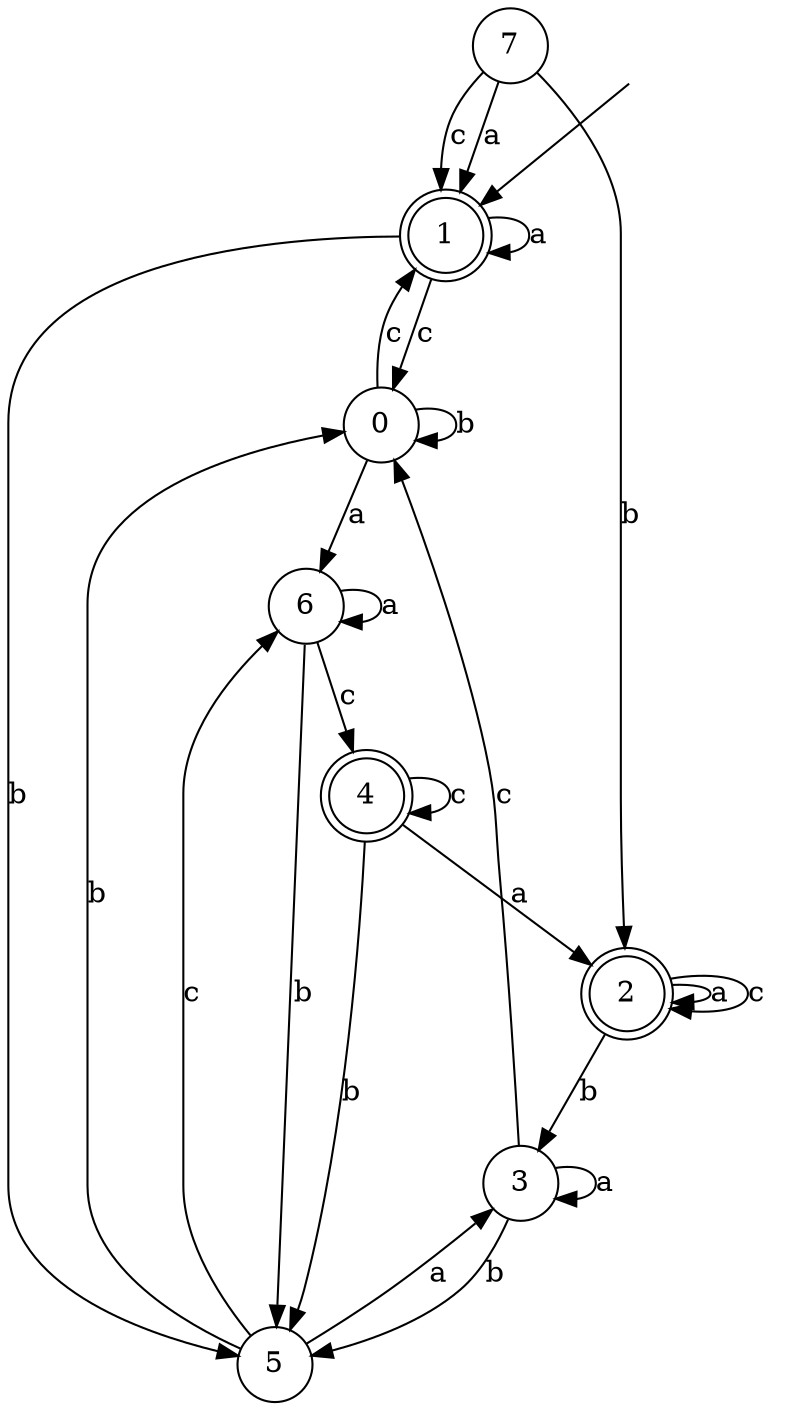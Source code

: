 digraph g {
__start [label=""shape=none]
	1[shape="doublecircle" label="1"]
	0[shape="circle" label="0"]
	2[shape="doublecircle" label="2"]
	3[shape="circle" label="3"]
	4[shape="doublecircle" label="4"]
	5[shape="circle" label="5"]
	6[shape="circle" label="6"]
	7[shape="circle" label="7"]

__start -> 1
	0 -> 6 [label="a"]
	0 -> 0 [label="b"]
	0 -> 1 [label="c"]
	1 -> 1 [label="a"]
	1 -> 5 [label="b"]
	1 -> 0 [label="c"]
	2 -> 2 [label="a"]
	2 -> 3 [label="b"]
	2 -> 2 [label="c"]
	3 -> 3 [label="a"]
	3 -> 5 [label="b"]
	3 -> 0 [label="c"]
	4 -> 2 [label="a"]
	4 -> 5 [label="b"]
	4 -> 4 [label="c"]
	5 -> 3 [label="a"]
	5 -> 0 [label="b"]
	5 -> 6 [label="c"]
	6 -> 6 [label="a"]
	6 -> 5 [label="b"]
	6 -> 4 [label="c"]
	7 -> 1 [label="a"]
	7 -> 2 [label="b"]
	7 -> 1 [label="c"]
}
